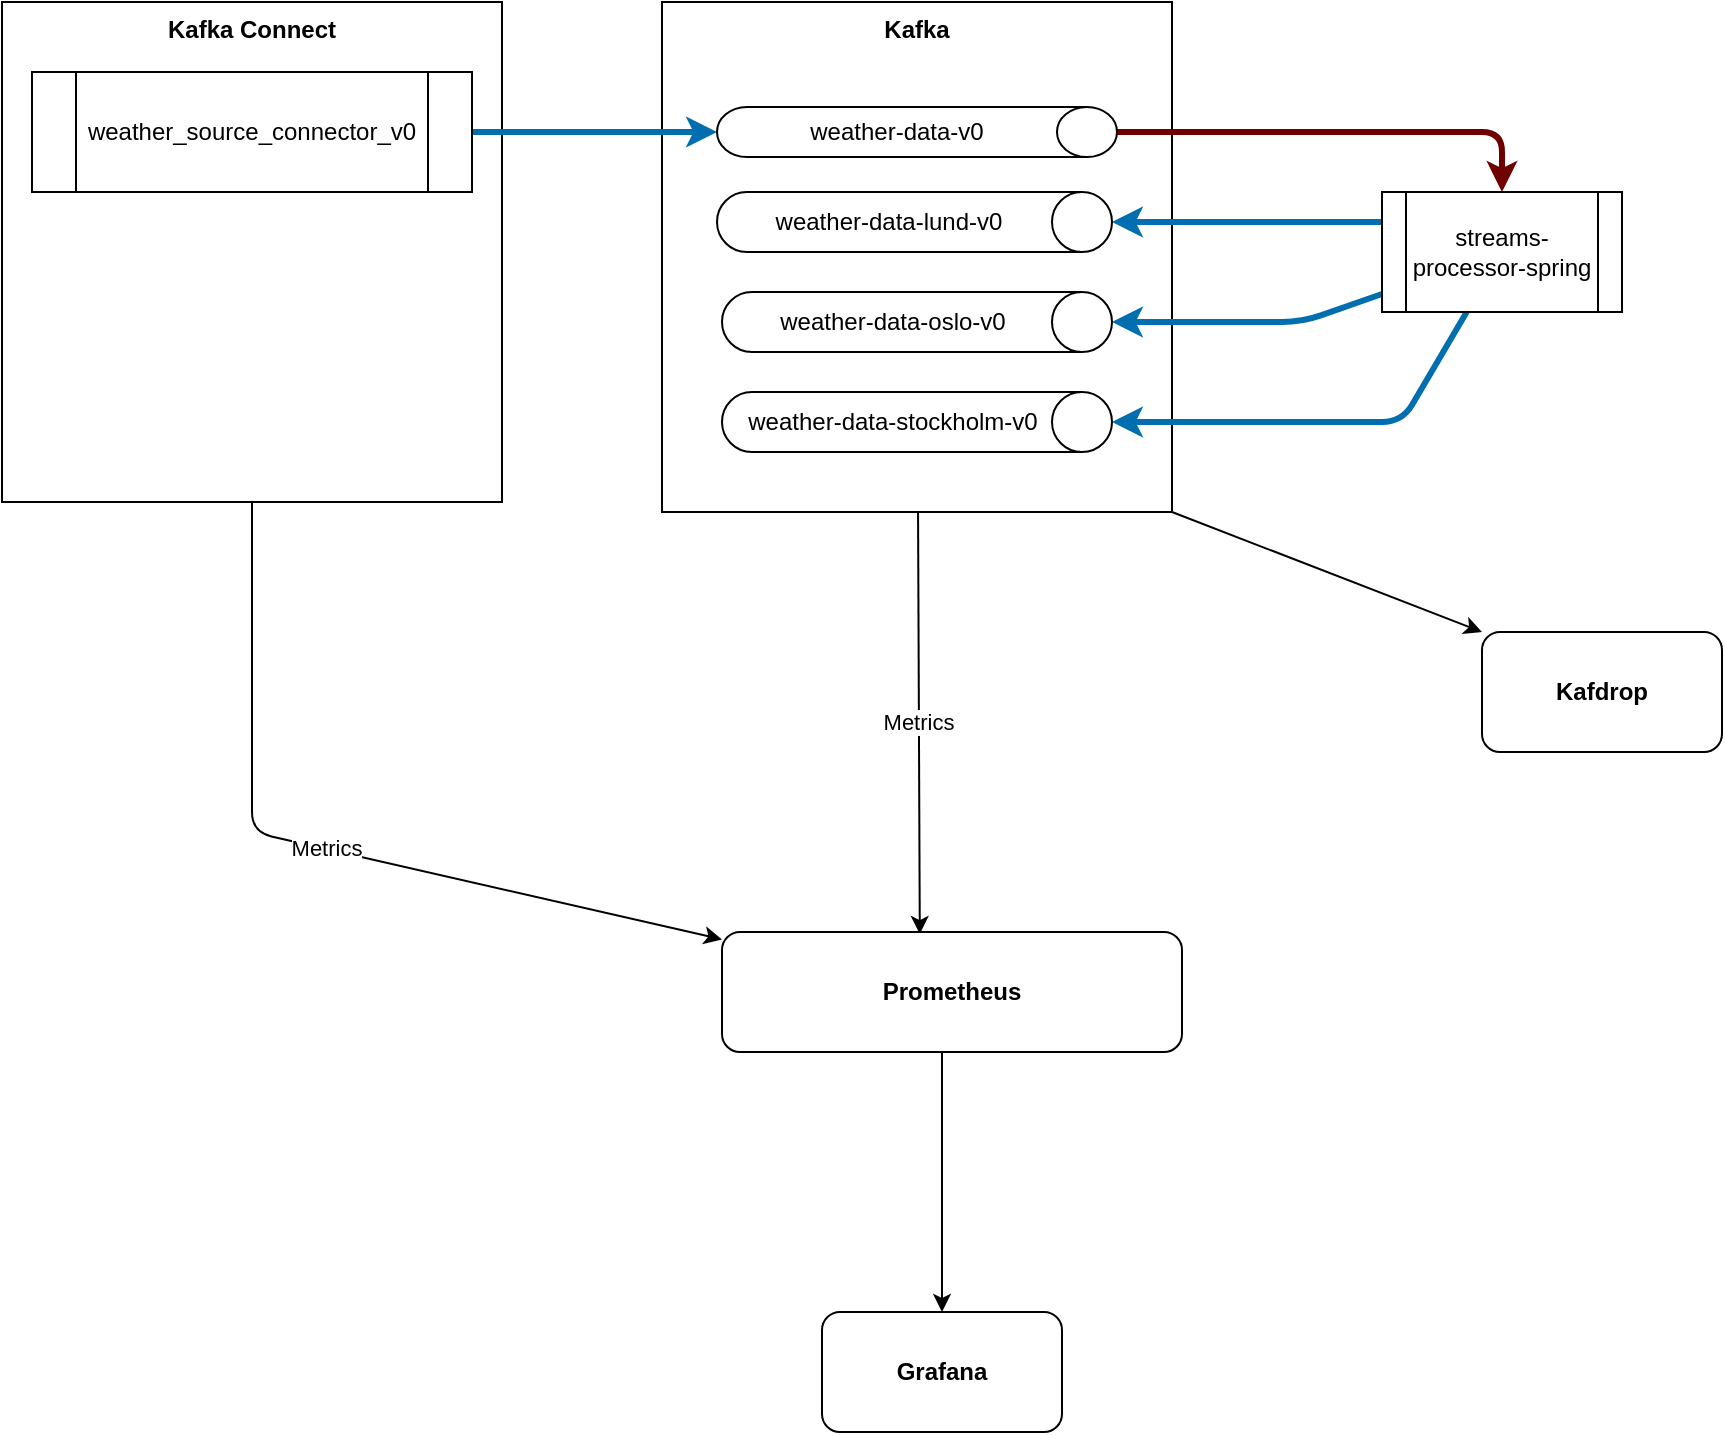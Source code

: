 <mxfile>
    <diagram id="uZu6adcGTBqeOfrIaHb7" name="Page-1">
        <mxGraphModel dx="945" dy="1045" grid="1" gridSize="10" guides="1" tooltips="1" connect="1" arrows="1" fold="1" page="1" pageScale="1" pageWidth="827" pageHeight="1169" math="0" shadow="0">
            <root>
                <mxCell id="0"/>
                <mxCell id="1" parent="0"/>
                <mxCell id="19" value="Metrics" style="edgeStyle=none;html=1;entryX=0.43;entryY=0.017;entryDx=0;entryDy=0;entryPerimeter=0;" parent="1" source="2" target="17" edge="1">
                    <mxGeometry relative="1" as="geometry"/>
                </mxCell>
                <mxCell id="24" style="edgeStyle=none;html=1;entryX=0;entryY=0;entryDx=0;entryDy=0;exitX=1;exitY=1;exitDx=0;exitDy=0;" parent="1" source="2" target="22" edge="1">
                    <mxGeometry relative="1" as="geometry"/>
                </mxCell>
                <mxCell id="2" value="&lt;b&gt;Kafka&lt;/b&gt;" style="whiteSpace=wrap;html=1;aspect=fixed;verticalAlign=top;" parent="1" vertex="1">
                    <mxGeometry x="460" y="325" width="255" height="255" as="geometry"/>
                </mxCell>
                <mxCell id="18" value="Metrics" style="edgeStyle=none;html=1;" parent="1" source="4" target="17" edge="1">
                    <mxGeometry relative="1" as="geometry">
                        <Array as="points">
                            <mxPoint x="255" y="740"/>
                        </Array>
                    </mxGeometry>
                </mxCell>
                <mxCell id="4" value="&lt;b&gt;Kafka Connect&lt;/b&gt;" style="whiteSpace=wrap;html=1;aspect=fixed;verticalAlign=top;" parent="1" vertex="1">
                    <mxGeometry x="130" y="325" width="250" height="250" as="geometry"/>
                </mxCell>
                <mxCell id="8" style="edgeStyle=none;html=1;fillColor=#1ba1e2;strokeColor=#006EAF;strokeWidth=3;" parent="1" source="5" target="6" edge="1">
                    <mxGeometry relative="1" as="geometry"/>
                </mxCell>
                <mxCell id="5" value="weather_source_connector_v0" style="shape=process;whiteSpace=wrap;html=1;backgroundOutline=1;" parent="1" vertex="1">
                    <mxGeometry x="145" y="360" width="220" height="60" as="geometry"/>
                </mxCell>
                <mxCell id="10" style="edgeStyle=none;html=1;entryX=0.5;entryY=0;entryDx=0;entryDy=0;fillColor=#a20025;strokeColor=#6F0000;strokeWidth=3;" parent="1" source="6" target="9" edge="1">
                    <mxGeometry relative="1" as="geometry">
                        <Array as="points">
                            <mxPoint x="880" y="390"/>
                        </Array>
                    </mxGeometry>
                </mxCell>
                <mxCell id="6" value="weather-data-v0" style="shape=cylinder3;whiteSpace=wrap;html=1;boundedLbl=1;backgroundOutline=1;size=15;direction=south;" parent="1" vertex="1">
                    <mxGeometry x="487.5" y="377.5" width="200" height="25" as="geometry"/>
                </mxCell>
                <mxCell id="14" style="edgeStyle=none;html=1;entryX=0.5;entryY=0;entryDx=0;entryDy=0;entryPerimeter=0;exitX=0;exitY=0.25;exitDx=0;exitDy=0;fillColor=#1ba1e2;strokeColor=#006EAF;strokeWidth=3;" parent="1" source="9" target="11" edge="1">
                    <mxGeometry relative="1" as="geometry"/>
                </mxCell>
                <mxCell id="15" style="edgeStyle=none;html=1;entryX=0.5;entryY=0;entryDx=0;entryDy=0;entryPerimeter=0;fillColor=#1ba1e2;strokeColor=#006EAF;strokeWidth=3;" parent="1" source="9" target="13" edge="1">
                    <mxGeometry relative="1" as="geometry">
                        <Array as="points">
                            <mxPoint x="780" y="485"/>
                        </Array>
                    </mxGeometry>
                </mxCell>
                <mxCell id="16" style="edgeStyle=none;html=1;entryX=0.5;entryY=0;entryDx=0;entryDy=0;entryPerimeter=0;strokeWidth=3;fillColor=#1ba1e2;strokeColor=#006EAF;" parent="1" source="9" target="12" edge="1">
                    <mxGeometry relative="1" as="geometry">
                        <Array as="points">
                            <mxPoint x="830" y="535"/>
                        </Array>
                    </mxGeometry>
                </mxCell>
                <mxCell id="9" value="streams-processor-spring" style="shape=process;whiteSpace=wrap;html=1;backgroundOutline=1;" parent="1" vertex="1">
                    <mxGeometry x="820" y="420" width="120" height="60" as="geometry"/>
                </mxCell>
                <mxCell id="11" value="weather-data-lund-v0" style="shape=cylinder3;whiteSpace=wrap;html=1;boundedLbl=1;backgroundOutline=1;size=15;direction=south;" parent="1" vertex="1">
                    <mxGeometry x="487.5" y="420" width="197.5" height="30" as="geometry"/>
                </mxCell>
                <mxCell id="12" value="weather-data-stockholm-v0" style="shape=cylinder3;whiteSpace=wrap;html=1;boundedLbl=1;backgroundOutline=1;size=15;direction=south;" parent="1" vertex="1">
                    <mxGeometry x="490" y="520" width="195" height="30" as="geometry"/>
                </mxCell>
                <mxCell id="13" value="weather-data-oslo-v0" style="shape=cylinder3;whiteSpace=wrap;html=1;boundedLbl=1;backgroundOutline=1;size=15;direction=south;" parent="1" vertex="1">
                    <mxGeometry x="490" y="470" width="195" height="30" as="geometry"/>
                </mxCell>
                <mxCell id="21" style="edgeStyle=none;html=1;entryX=0.5;entryY=0;entryDx=0;entryDy=0;" parent="1" target="20" edge="1">
                    <mxGeometry relative="1" as="geometry">
                        <mxPoint x="600" y="850" as="sourcePoint"/>
                    </mxGeometry>
                </mxCell>
                <mxCell id="17" value="&lt;b&gt;Prometheus&lt;/b&gt;" style="rounded=1;whiteSpace=wrap;html=1;" parent="1" vertex="1">
                    <mxGeometry x="490" y="790" width="230" height="60" as="geometry"/>
                </mxCell>
                <mxCell id="20" value="&lt;b&gt;Grafana&lt;/b&gt;" style="rounded=1;whiteSpace=wrap;html=1;" parent="1" vertex="1">
                    <mxGeometry x="540" y="980" width="120" height="60" as="geometry"/>
                </mxCell>
                <mxCell id="22" value="&lt;b&gt;Kafdrop&lt;/b&gt;" style="rounded=1;whiteSpace=wrap;html=1;" parent="1" vertex="1">
                    <mxGeometry x="870" y="640" width="120" height="60" as="geometry"/>
                </mxCell>
            </root>
        </mxGraphModel>
    </diagram>
</mxfile>